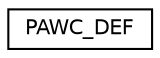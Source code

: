 digraph "Graphical Class Hierarchy"
{
  edge [fontname="Helvetica",fontsize="10",labelfontname="Helvetica",labelfontsize="10"];
  node [fontname="Helvetica",fontsize="10",shape=record];
  rankdir="LR";
  Node1 [label="PAWC_DEF",height=0.2,width=0.4,color="black", fillcolor="white", style="filled",URL="$da/d9d/struct_p_a_w_c___d_e_f.html"];
}
